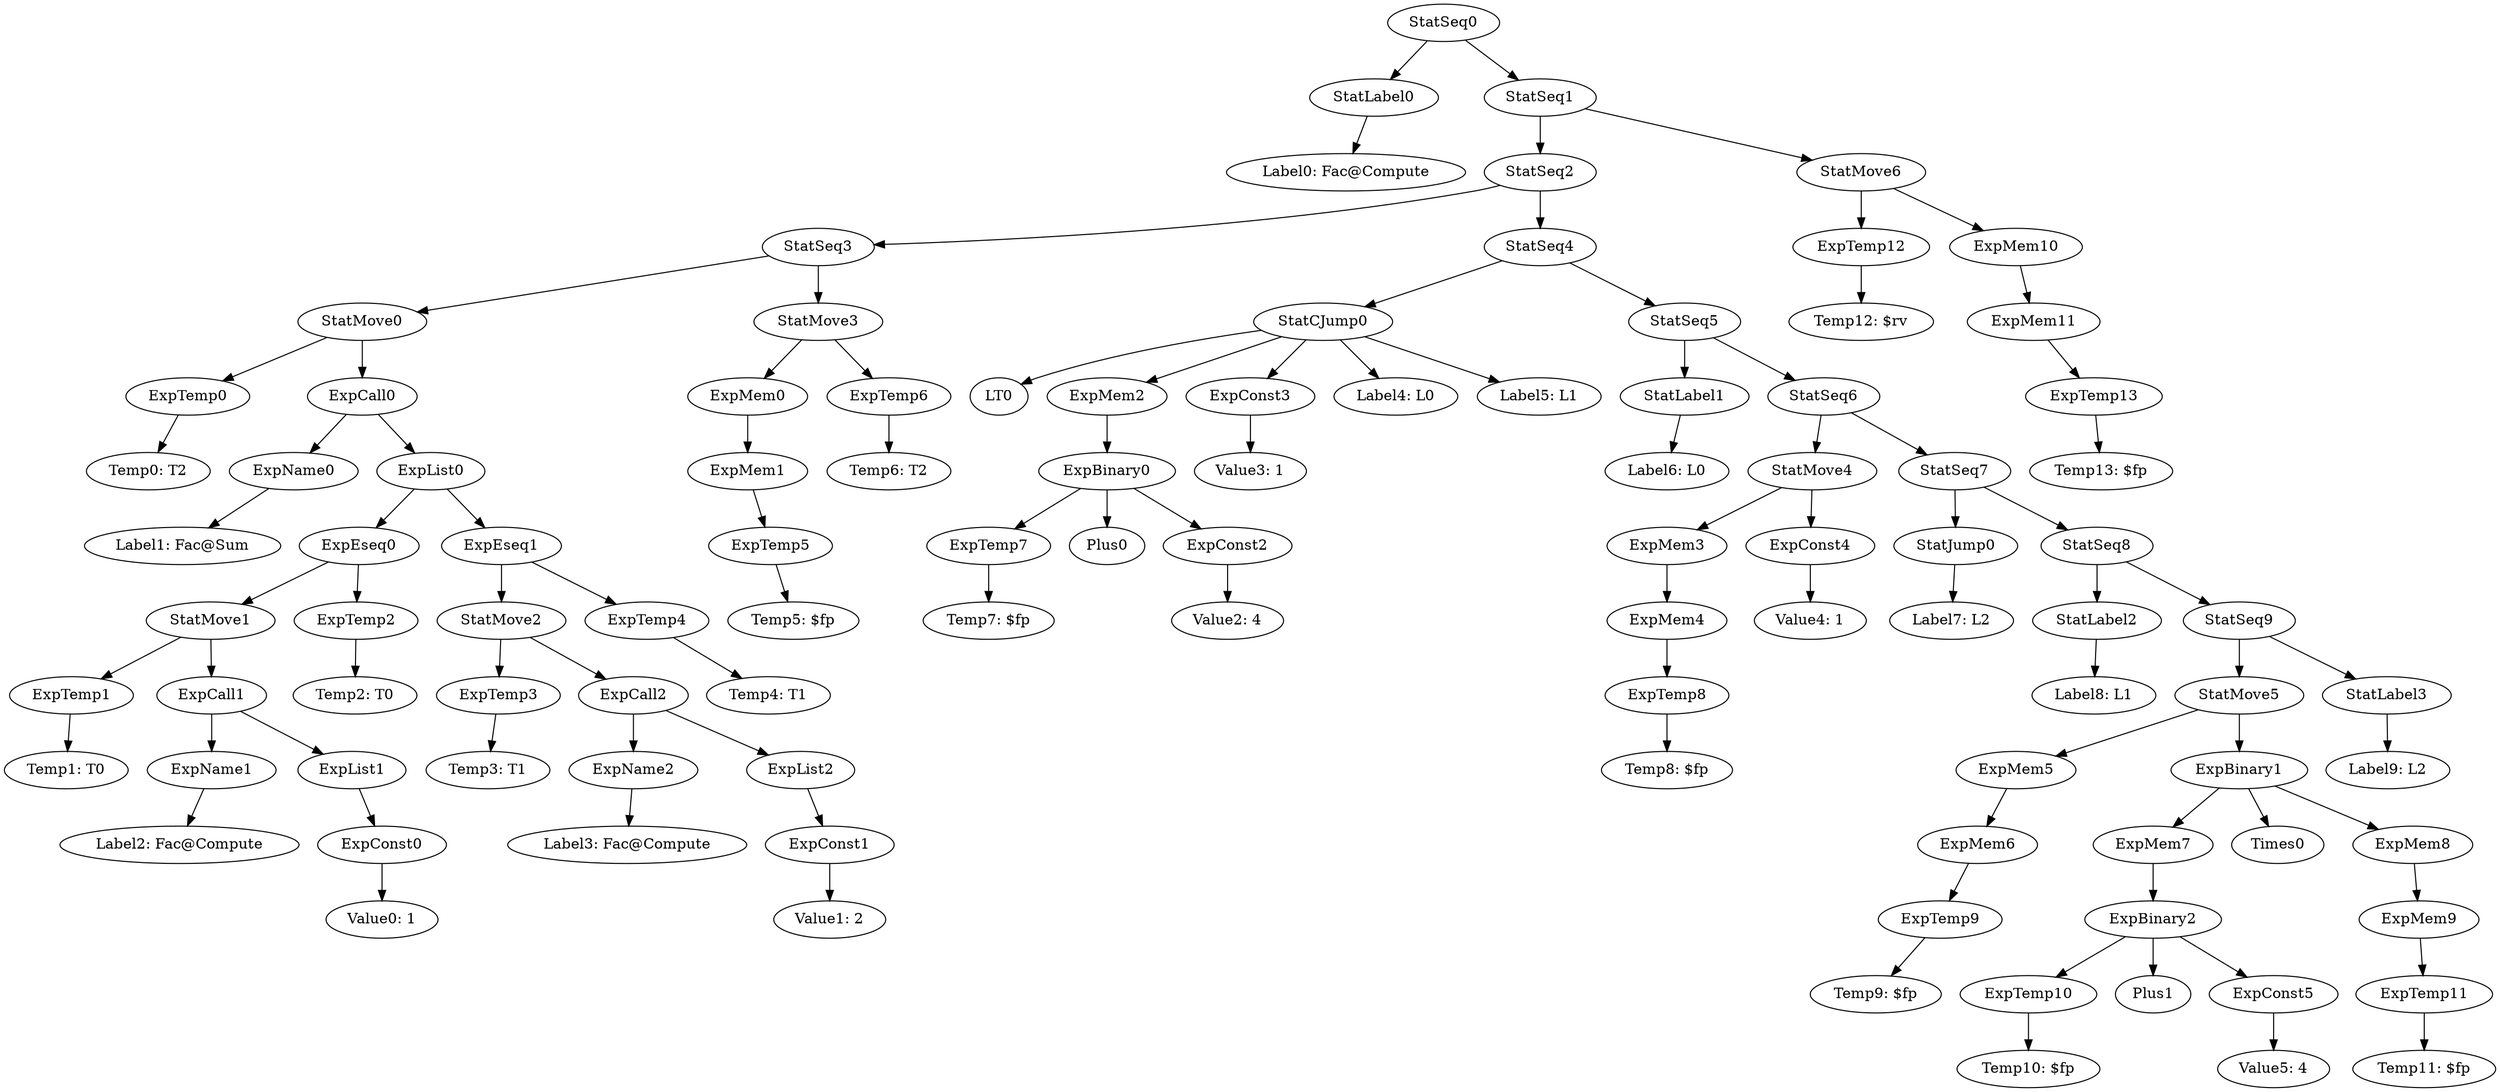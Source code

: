 digraph {
	ordering = out;
	ExpMem10 -> ExpMem11;
	ExpMem11 -> ExpTemp13;
	ExpTemp13 -> "Temp13: $fp";
	StatSeq1 -> StatSeq2;
	StatSeq1 -> StatMove6;
	ExpMem8 -> ExpMem9;
	ExpTemp10 -> "Temp10: $fp";
	ExpConst5 -> "Value5: 4";
	StatMove5 -> ExpMem5;
	StatMove5 -> ExpBinary1;
	ExpMem6 -> ExpTemp9;
	ExpTemp9 -> "Temp9: $fp";
	StatLabel2 -> "Label8: L1";
	StatMove0 -> ExpTemp0;
	StatMove0 -> ExpCall0;
	StatSeq7 -> StatJump0;
	StatSeq7 -> StatSeq8;
	ExpName2 -> "Label3: Fac@Compute";
	ExpTemp11 -> "Temp11: $fp";
	StatSeq0 -> StatLabel0;
	StatSeq0 -> StatSeq1;
	ExpTemp1 -> "Temp1: T0";
	ExpTemp5 -> "Temp5: $fp";
	StatMove2 -> ExpTemp3;
	StatMove2 -> ExpCall2;
	ExpTemp2 -> "Temp2: T0";
	ExpEseq0 -> StatMove1;
	ExpEseq0 -> ExpTemp2;
	ExpConst0 -> "Value0: 1";
	ExpCall2 -> ExpName2;
	ExpCall2 -> ExpList2;
	ExpConst2 -> "Value2: 4";
	ExpList2 -> ExpConst1;
	StatSeq8 -> StatLabel2;
	StatSeq8 -> StatSeq9;
	ExpTemp3 -> "Temp3: T1";
	StatSeq6 -> StatMove4;
	StatSeq6 -> StatSeq7;
	ExpBinary2 -> ExpTemp10;
	ExpBinary2 -> Plus1;
	ExpBinary2 -> ExpConst5;
	ExpMem5 -> ExpMem6;
	StatLabel0 -> "Label0: Fac@Compute";
	ExpName0 -> "Label1: Fac@Sum";
	StatSeq9 -> StatMove5;
	StatSeq9 -> StatLabel3;
	ExpCall0 -> ExpName0;
	ExpCall0 -> ExpList0;
	ExpTemp12 -> "Temp12: $rv";
	ExpMem2 -> ExpBinary0;
	StatSeq4 -> StatCJump0;
	StatSeq4 -> StatSeq5;
	StatLabel1 -> "Label6: L0";
	ExpCall1 -> ExpName1;
	ExpCall1 -> ExpList1;
	StatJump0 -> "Label7: L2";
	ExpConst1 -> "Value1: 2";
	ExpBinary1 -> ExpMem7;
	ExpBinary1 -> Times0;
	ExpBinary1 -> ExpMem8;
	ExpList1 -> ExpConst0;
	ExpMem0 -> ExpMem1;
	StatMove4 -> ExpMem3;
	StatMove4 -> ExpConst4;
	StatMove1 -> ExpTemp1;
	StatMove1 -> ExpCall1;
	ExpList0 -> ExpEseq0;
	ExpList0 -> ExpEseq1;
	StatCJump0 -> LT0;
	StatCJump0 -> ExpMem2;
	StatCJump0 -> ExpConst3;
	StatCJump0 -> "Label4: L0";
	StatCJump0 -> "Label5: L1";
	StatSeq5 -> StatLabel1;
	StatSeq5 -> StatSeq6;
	ExpTemp8 -> "Temp8: $fp";
	ExpEseq1 -> StatMove2;
	ExpEseq1 -> ExpTemp4;
	ExpName1 -> "Label2: Fac@Compute";
	ExpTemp4 -> "Temp4: T1";
	ExpTemp0 -> "Temp0: T2";
	ExpTemp7 -> "Temp7: $fp";
	ExpMem7 -> ExpBinary2;
	StatSeq3 -> StatMove0;
	StatSeq3 -> StatMove3;
	ExpMem9 -> ExpTemp11;
	ExpMem1 -> ExpTemp5;
	StatMove3 -> ExpMem0;
	StatMove3 -> ExpTemp6;
	StatMove6 -> ExpTemp12;
	StatMove6 -> ExpMem10;
	ExpTemp6 -> "Temp6: T2";
	StatSeq2 -> StatSeq3;
	StatSeq2 -> StatSeq4;
	ExpBinary0 -> ExpTemp7;
	ExpBinary0 -> Plus0;
	ExpBinary0 -> ExpConst2;
	ExpMem4 -> ExpTemp8;
	ExpConst3 -> "Value3: 1";
	ExpMem3 -> ExpMem4;
	StatLabel3 -> "Label9: L2";
	ExpConst4 -> "Value4: 1";
}

